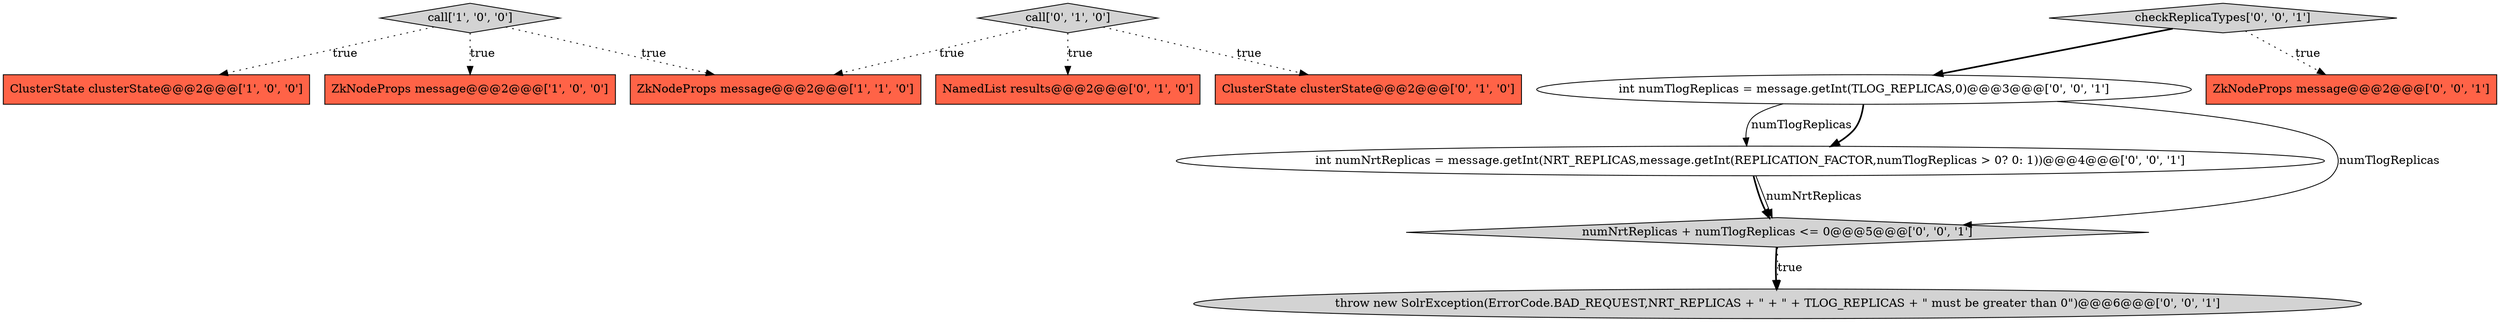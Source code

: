 digraph {
2 [style = filled, label = "call['1', '0', '0']", fillcolor = lightgray, shape = diamond image = "AAA0AAABBB1BBB"];
8 [style = filled, label = "int numNrtReplicas = message.getInt(NRT_REPLICAS,message.getInt(REPLICATION_FACTOR,numTlogReplicas > 0? 0: 1))@@@4@@@['0', '0', '1']", fillcolor = white, shape = ellipse image = "AAA0AAABBB3BBB"];
5 [style = filled, label = "call['0', '1', '0']", fillcolor = lightgray, shape = diamond image = "AAA0AAABBB2BBB"];
6 [style = filled, label = "NamedList results@@@2@@@['0', '1', '0']", fillcolor = tomato, shape = box image = "AAA0AAABBB2BBB"];
10 [style = filled, label = "throw new SolrException(ErrorCode.BAD_REQUEST,NRT_REPLICAS + \" + \" + TLOG_REPLICAS + \" must be greater than 0\")@@@6@@@['0', '0', '1']", fillcolor = lightgray, shape = ellipse image = "AAA0AAABBB3BBB"];
7 [style = filled, label = "int numTlogReplicas = message.getInt(TLOG_REPLICAS,0)@@@3@@@['0', '0', '1']", fillcolor = white, shape = ellipse image = "AAA0AAABBB3BBB"];
11 [style = filled, label = "ZkNodeProps message@@@2@@@['0', '0', '1']", fillcolor = tomato, shape = box image = "AAA0AAABBB3BBB"];
12 [style = filled, label = "checkReplicaTypes['0', '0', '1']", fillcolor = lightgray, shape = diamond image = "AAA0AAABBB3BBB"];
0 [style = filled, label = "ClusterState clusterState@@@2@@@['1', '0', '0']", fillcolor = tomato, shape = box image = "AAA0AAABBB1BBB"];
9 [style = filled, label = "numNrtReplicas + numTlogReplicas <= 0@@@5@@@['0', '0', '1']", fillcolor = lightgray, shape = diamond image = "AAA0AAABBB3BBB"];
4 [style = filled, label = "ClusterState clusterState@@@2@@@['0', '1', '0']", fillcolor = tomato, shape = box image = "AAA0AAABBB2BBB"];
3 [style = filled, label = "ZkNodeProps message@@@2@@@['1', '1', '0']", fillcolor = tomato, shape = box image = "AAA0AAABBB1BBB"];
1 [style = filled, label = "ZkNodeProps message@@@2@@@['1', '0', '0']", fillcolor = tomato, shape = box image = "AAA0AAABBB1BBB"];
2->1 [style = dotted, label="true"];
5->6 [style = dotted, label="true"];
9->10 [style = bold, label=""];
12->7 [style = bold, label=""];
12->11 [style = dotted, label="true"];
7->8 [style = solid, label="numTlogReplicas"];
2->0 [style = dotted, label="true"];
5->4 [style = dotted, label="true"];
2->3 [style = dotted, label="true"];
7->8 [style = bold, label=""];
8->9 [style = bold, label=""];
8->9 [style = solid, label="numNrtReplicas"];
9->10 [style = dotted, label="true"];
7->9 [style = solid, label="numTlogReplicas"];
5->3 [style = dotted, label="true"];
}
